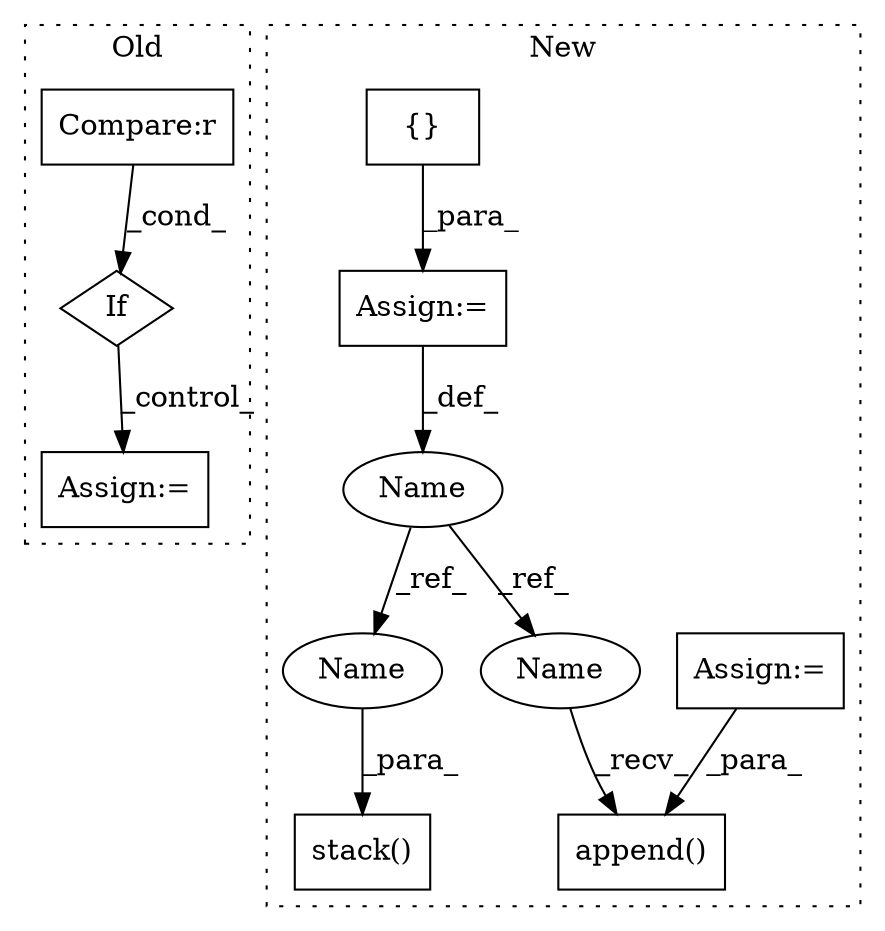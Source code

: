 digraph G {
subgraph cluster0 {
1 [label="If" a="96" s="2178,2202" l="3,78" shape="diamond"];
3 [label="Assign:=" a="68" s="2340" l="3" shape="box"];
4 [label="Compare:r" a="40" s="2181" l="21" shape="box"];
label = "Old";
style="dotted";
}
subgraph cluster1 {
2 [label="stack()" a="75" s="5322,5346" l="12,1" shape="box"];
5 [label="Name" a="87" s="4570" l="12" shape="ellipse"];
6 [label="append()" a="75" s="5032,5069" l="20,1" shape="box"];
7 [label="Assign:=" a="68" s="4641" l="3" shape="box"];
8 [label="Assign:=" a="68" s="4582" l="3" shape="box"];
9 [label="{}" a="59" s="4585,4585" l="2,1" shape="box"];
10 [label="Name" a="87" s="5334" l="12" shape="ellipse"];
11 [label="Name" a="87" s="5032" l="12" shape="ellipse"];
label = "New";
style="dotted";
}
1 -> 3 [label="_control_"];
4 -> 1 [label="_cond_"];
5 -> 10 [label="_ref_"];
5 -> 11 [label="_ref_"];
7 -> 6 [label="_para_"];
8 -> 5 [label="_def_"];
9 -> 8 [label="_para_"];
10 -> 2 [label="_para_"];
11 -> 6 [label="_recv_"];
}